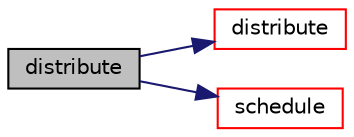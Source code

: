 digraph "distribute"
{
  bgcolor="transparent";
  edge [fontname="Helvetica",fontsize="10",labelfontname="Helvetica",labelfontsize="10"];
  node [fontname="Helvetica",fontsize="10",shape=record];
  rankdir="LR";
  Node1 [label="distribute",height=0.2,width=0.4,color="black", fillcolor="grey75", style="filled", fontcolor="black"];
  Node1 -> Node2 [color="midnightblue",fontsize="10",style="solid",fontname="Helvetica"];
  Node2 [label="distribute",height=0.2,width=0.4,color="red",URL="$a01438.html#a333f631776644ef8e70cae68822cc5d5",tooltip="Distribute data. Note:schedule only used for Pstream::scheduled. "];
  Node1 -> Node3 [color="midnightblue",fontsize="10",style="solid",fontname="Helvetica"];
  Node3 [label="schedule",height=0.2,width=0.4,color="red",URL="$a01438.html#a29cfdd8ae6b2f25bc5294fb74d47ce50",tooltip="Return a schedule. Demand driven. See above. "];
}
